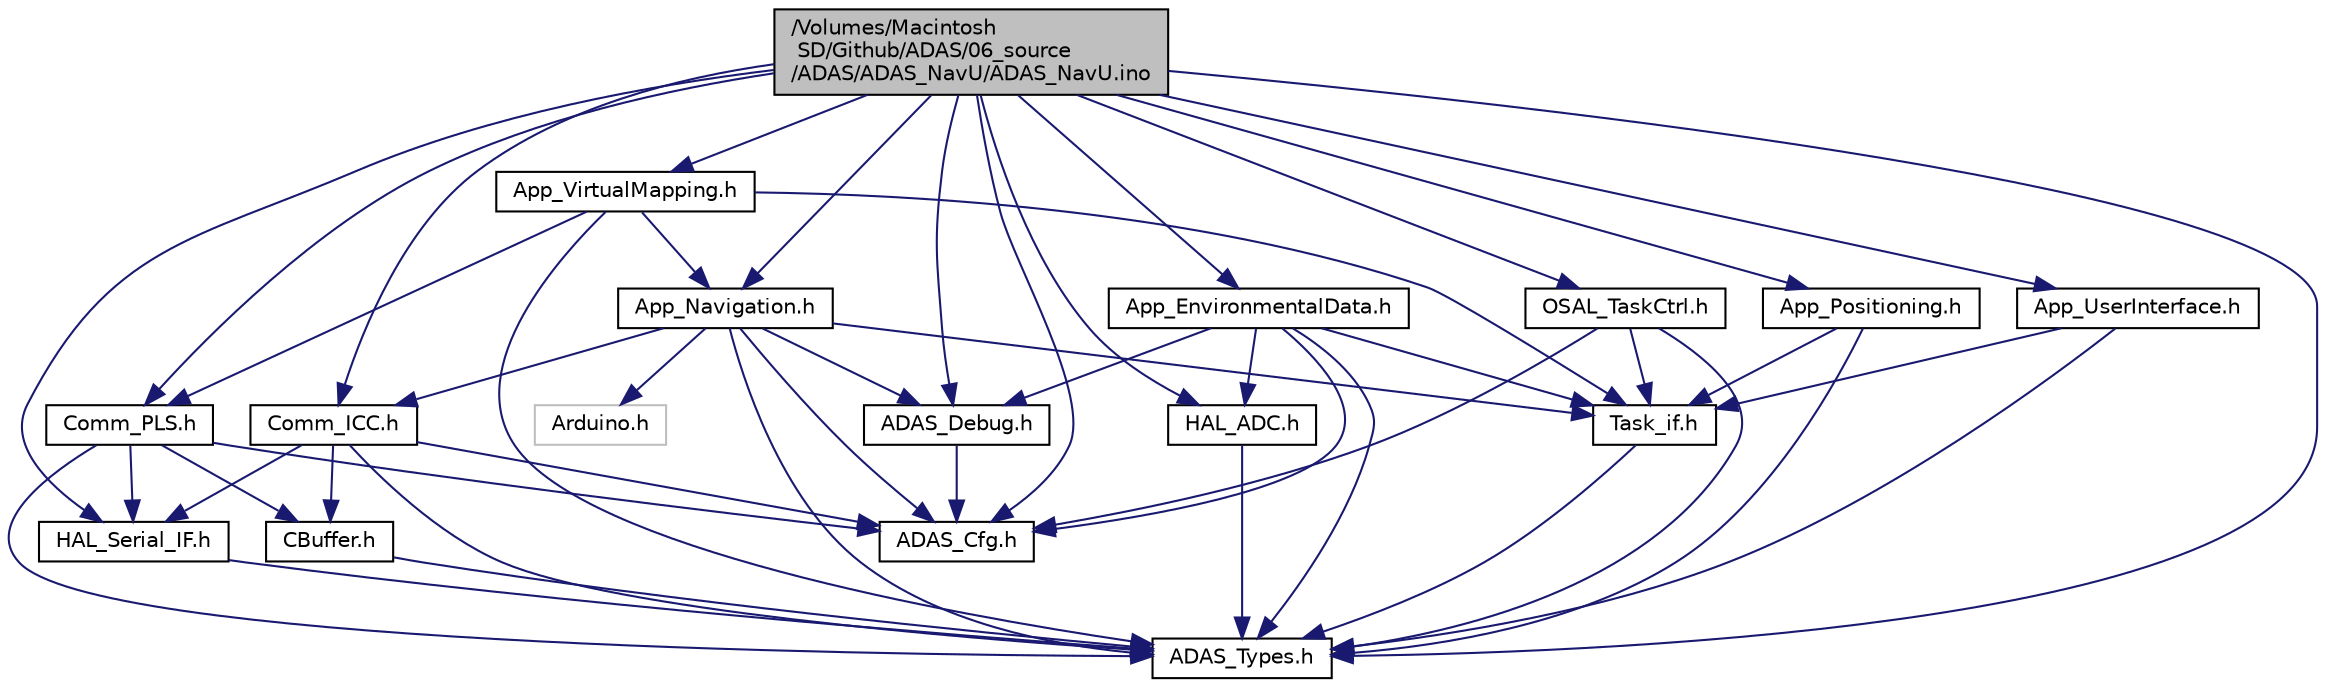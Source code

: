digraph "/Volumes/Macintosh SD/Github/ADAS/06_source/ADAS/ADAS_NavU/ADAS_NavU.ino"
{
 // LATEX_PDF_SIZE
  edge [fontname="Helvetica",fontsize="10",labelfontname="Helvetica",labelfontsize="10"];
  node [fontname="Helvetica",fontsize="10",shape=record];
  Node0 [label="/Volumes/Macintosh\l SD/Github/ADAS/06_source\l/ADAS/ADAS_NavU/ADAS_NavU.ino",height=0.2,width=0.4,color="black", fillcolor="grey75", style="filled", fontcolor="black",tooltip="Main file for the NavU of the ADAS project."];
  Node0 -> Node1 [color="midnightblue",fontsize="10",style="solid"];
  Node1 [label="ADAS_Types.h",height=0.2,width=0.4,color="black", fillcolor="white", style="filled",URL="$_a_d_a_s___types_8h_source.html",tooltip=" "];
  Node0 -> Node2 [color="midnightblue",fontsize="10",style="solid"];
  Node2 [label="ADAS_Cfg.h",height=0.2,width=0.4,color="black", fillcolor="white", style="filled",URL="$_a_d_a_s___cfg_8h_source.html",tooltip=" "];
  Node0 -> Node3 [color="midnightblue",fontsize="10",style="solid"];
  Node3 [label="ADAS_Debug.h",height=0.2,width=0.4,color="black", fillcolor="white", style="filled",URL="$_a_d_a_s___debug_8h.html",tooltip="This file contains redefinition of the serial functions for debugging purpose."];
  Node3 -> Node2 [color="midnightblue",fontsize="10",style="solid"];
  Node0 -> Node4 [color="midnightblue",fontsize="10",style="solid"];
  Node4 [label="HAL_ADC.h",height=0.2,width=0.4,color="black", fillcolor="white", style="filled",URL="$_h_a_l___a_d_c_8h_source.html",tooltip=" "];
  Node4 -> Node1 [color="midnightblue",fontsize="10",style="solid"];
  Node0 -> Node5 [color="midnightblue",fontsize="10",style="solid"];
  Node5 [label="HAL_Serial_IF.h",height=0.2,width=0.4,color="black", fillcolor="white", style="filled",URL="$_h_a_l___serial___i_f_8h_source.html",tooltip=" "];
  Node5 -> Node1 [color="midnightblue",fontsize="10",style="solid"];
  Node0 -> Node6 [color="midnightblue",fontsize="10",style="solid"];
  Node6 [label="Comm_PLS.h",height=0.2,width=0.4,color="black", fillcolor="white", style="filled",URL="$_comm___p_l_s_8h_source.html",tooltip=" "];
  Node6 -> Node1 [color="midnightblue",fontsize="10",style="solid"];
  Node6 -> Node2 [color="midnightblue",fontsize="10",style="solid"];
  Node6 -> Node5 [color="midnightblue",fontsize="10",style="solid"];
  Node6 -> Node7 [color="midnightblue",fontsize="10",style="solid"];
  Node7 [label="CBuffer.h",height=0.2,width=0.4,color="black", fillcolor="white", style="filled",URL="$_cbuffer_8h_source.html",tooltip=" "];
  Node7 -> Node1 [color="midnightblue",fontsize="10",style="solid"];
  Node0 -> Node8 [color="midnightblue",fontsize="10",style="solid"];
  Node8 [label="Comm_ICC.h",height=0.2,width=0.4,color="black", fillcolor="white", style="filled",URL="$_comm___i_c_c_8h_source.html",tooltip=" "];
  Node8 -> Node1 [color="midnightblue",fontsize="10",style="solid"];
  Node8 -> Node2 [color="midnightblue",fontsize="10",style="solid"];
  Node8 -> Node5 [color="midnightblue",fontsize="10",style="solid"];
  Node8 -> Node7 [color="midnightblue",fontsize="10",style="solid"];
  Node0 -> Node9 [color="midnightblue",fontsize="10",style="solid"];
  Node9 [label="App_Navigation.h",height=0.2,width=0.4,color="black", fillcolor="white", style="filled",URL="$_app___navigation_8h_source.html",tooltip=" "];
  Node9 -> Node10 [color="midnightblue",fontsize="10",style="solid"];
  Node10 [label="Arduino.h",height=0.2,width=0.4,color="grey75", fillcolor="white", style="filled",tooltip=" "];
  Node9 -> Node11 [color="midnightblue",fontsize="10",style="solid"];
  Node11 [label="Task_if.h",height=0.2,width=0.4,color="black", fillcolor="white", style="filled",URL="$_task___i_f_8h_source.html",tooltip=" "];
  Node11 -> Node1 [color="midnightblue",fontsize="10",style="solid"];
  Node9 -> Node1 [color="midnightblue",fontsize="10",style="solid"];
  Node9 -> Node2 [color="midnightblue",fontsize="10",style="solid"];
  Node9 -> Node3 [color="midnightblue",fontsize="10",style="solid"];
  Node9 -> Node8 [color="midnightblue",fontsize="10",style="solid"];
  Node0 -> Node12 [color="midnightblue",fontsize="10",style="solid"];
  Node12 [label="App_Positioning.h",height=0.2,width=0.4,color="black", fillcolor="white", style="filled",URL="$_app___positioning_8h_source.html",tooltip=" "];
  Node12 -> Node11 [color="midnightblue",fontsize="10",style="solid"];
  Node12 -> Node1 [color="midnightblue",fontsize="10",style="solid"];
  Node0 -> Node13 [color="midnightblue",fontsize="10",style="solid"];
  Node13 [label="App_UserInterface.h",height=0.2,width=0.4,color="black", fillcolor="white", style="filled",URL="$_app___user_interface_8h_source.html",tooltip=" "];
  Node13 -> Node11 [color="midnightblue",fontsize="10",style="solid"];
  Node13 -> Node1 [color="midnightblue",fontsize="10",style="solid"];
  Node0 -> Node14 [color="midnightblue",fontsize="10",style="solid"];
  Node14 [label="App_VirtualMapping.h",height=0.2,width=0.4,color="black", fillcolor="white", style="filled",URL="$_app___virtual_mapping_8h_source.html",tooltip=" "];
  Node14 -> Node11 [color="midnightblue",fontsize="10",style="solid"];
  Node14 -> Node1 [color="midnightblue",fontsize="10",style="solid"];
  Node14 -> Node6 [color="midnightblue",fontsize="10",style="solid"];
  Node14 -> Node9 [color="midnightblue",fontsize="10",style="solid"];
  Node0 -> Node15 [color="midnightblue",fontsize="10",style="solid"];
  Node15 [label="App_EnvironmentalData.h",height=0.2,width=0.4,color="black", fillcolor="white", style="filled",URL="$_app___environmental_data_8h_source.html",tooltip=" "];
  Node15 -> Node11 [color="midnightblue",fontsize="10",style="solid"];
  Node15 -> Node1 [color="midnightblue",fontsize="10",style="solid"];
  Node15 -> Node2 [color="midnightblue",fontsize="10",style="solid"];
  Node15 -> Node3 [color="midnightblue",fontsize="10",style="solid"];
  Node15 -> Node4 [color="midnightblue",fontsize="10",style="solid"];
  Node0 -> Node16 [color="midnightblue",fontsize="10",style="solid"];
  Node16 [label="OSAL_TaskCtrl.h",height=0.2,width=0.4,color="black", fillcolor="white", style="filled",URL="$_o_s_a_l___task_ctrl_8h_source.html",tooltip=" "];
  Node16 -> Node1 [color="midnightblue",fontsize="10",style="solid"];
  Node16 -> Node11 [color="midnightblue",fontsize="10",style="solid"];
  Node16 -> Node2 [color="midnightblue",fontsize="10",style="solid"];
}
